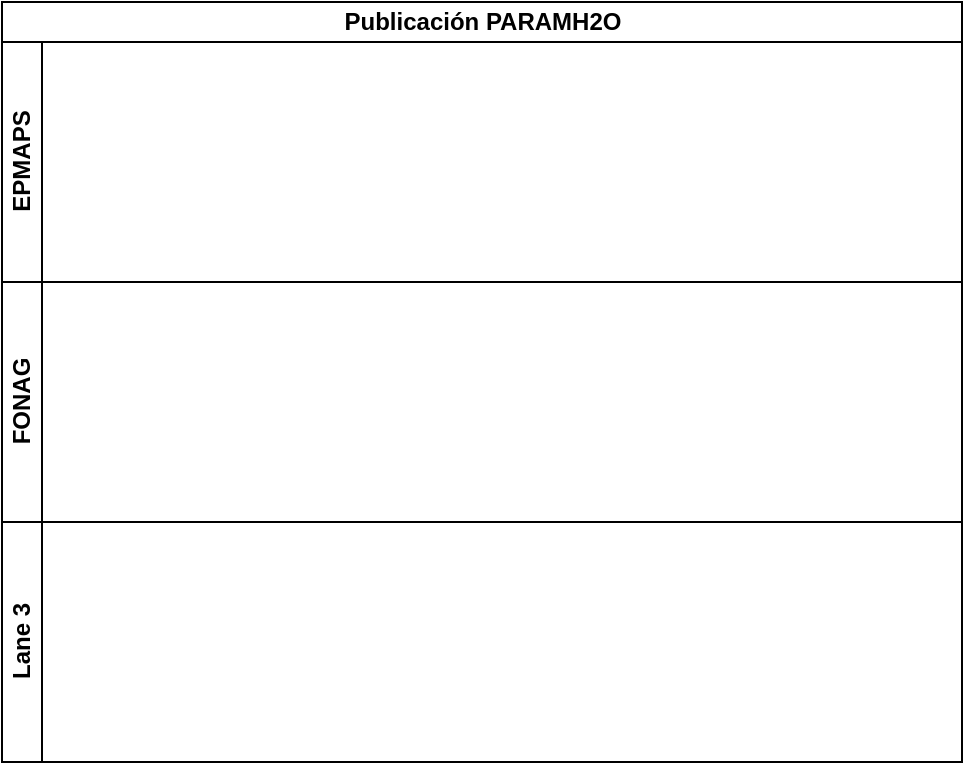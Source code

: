 <mxfile version="21.7.2" type="github" pages="2">
  <diagram name="Página-1" id="i8ttWRTFSwpUkIaGyf6O">
    <mxGraphModel dx="1434" dy="800" grid="1" gridSize="10" guides="1" tooltips="1" connect="1" arrows="1" fold="1" page="1" pageScale="1" pageWidth="1169" pageHeight="827" math="0" shadow="0">
      <root>
        <mxCell id="0" />
        <mxCell id="1" parent="0" />
        <mxCell id="lRl0yb0AINsdNG5N9A20-3" value="Publicación PARAMH2O" style="swimlane;childLayout=stackLayout;resizeParent=1;resizeParentMax=0;horizontal=1;startSize=20;horizontalStack=0;html=1;" vertex="1" parent="1">
          <mxGeometry x="80" y="40" width="480" height="380" as="geometry" />
        </mxCell>
        <mxCell id="lRl0yb0AINsdNG5N9A20-4" value="EPMAPS" style="swimlane;startSize=20;horizontal=0;html=1;" vertex="1" parent="lRl0yb0AINsdNG5N9A20-3">
          <mxGeometry y="20" width="480" height="120" as="geometry" />
        </mxCell>
        <mxCell id="lRl0yb0AINsdNG5N9A20-5" value="FONAG" style="swimlane;startSize=20;horizontal=0;html=1;" vertex="1" parent="lRl0yb0AINsdNG5N9A20-3">
          <mxGeometry y="140" width="480" height="120" as="geometry" />
        </mxCell>
        <mxCell id="lRl0yb0AINsdNG5N9A20-6" value="Lane 3" style="swimlane;startSize=20;horizontal=0;html=1;" vertex="1" parent="lRl0yb0AINsdNG5N9A20-3">
          <mxGeometry y="260" width="480" height="120" as="geometry" />
        </mxCell>
      </root>
    </mxGraphModel>
  </diagram>
  <diagram id="DXBZXy3DJrJXfQjQOmAX" name="Página-2">
    <mxGraphModel dx="1434" dy="800" grid="1" gridSize="10" guides="1" tooltips="1" connect="1" arrows="1" fold="1" page="1" pageScale="1" pageWidth="1169" pageHeight="827" math="0" shadow="0">
      <root>
        <mxCell id="0" />
        <mxCell id="1" parent="0" />
      </root>
    </mxGraphModel>
  </diagram>
</mxfile>

